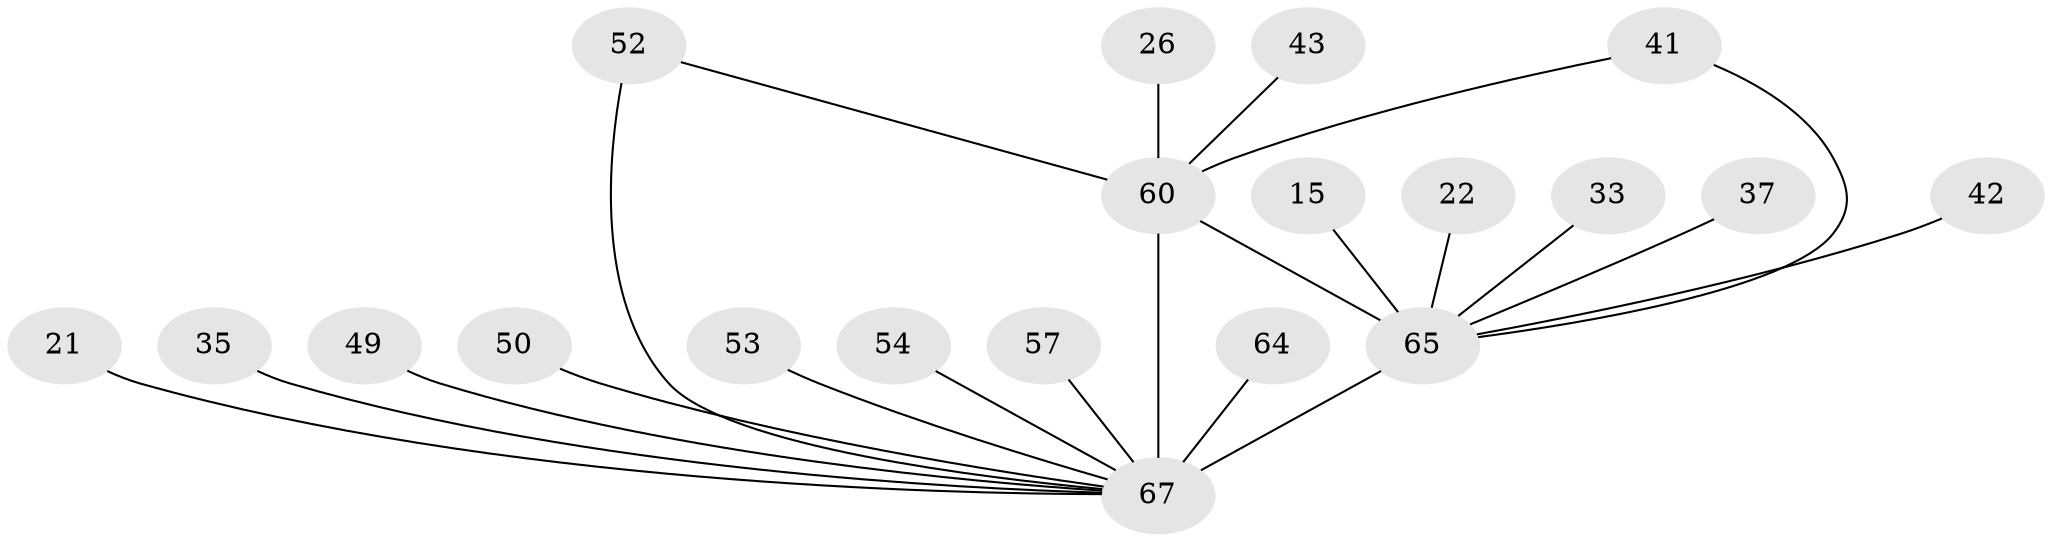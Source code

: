 // original degree distribution, {21: 0.029850746268656716, 18: 0.014925373134328358, 14: 0.029850746268656716, 15: 0.029850746268656716, 20: 0.014925373134328358, 13: 0.014925373134328358, 24: 0.014925373134328358, 4: 0.029850746268656716, 5: 0.04477611940298507, 3: 0.23880597014925373, 2: 0.5373134328358209}
// Generated by graph-tools (version 1.1) at 2025/46/03/04/25 21:46:56]
// undirected, 20 vertices, 22 edges
graph export_dot {
graph [start="1"]
  node [color=gray90,style=filled];
  15;
  21;
  22;
  26 [super="+24"];
  33;
  35;
  37;
  41;
  42;
  43;
  49;
  50 [super="+45"];
  52 [super="+18"];
  53;
  54;
  57;
  60 [super="+23+48+58+39+38"];
  64;
  65 [super="+10+46+63"];
  67 [super="+9+66+19+51+55+59"];
  15 -- 65 [weight=2];
  21 -- 67 [weight=2];
  22 -- 65 [weight=2];
  26 -- 60 [weight=3];
  33 -- 65 [weight=2];
  35 -- 67;
  37 -- 65 [weight=2];
  41 -- 60;
  41 -- 65;
  42 -- 65 [weight=2];
  43 -- 60 [weight=2];
  49 -- 67 [weight=2];
  50 -- 67 [weight=4];
  52 -- 60;
  52 -- 67 [weight=2];
  53 -- 67;
  54 -- 67 [weight=2];
  57 -- 67 [weight=2];
  60 -- 65 [weight=16];
  60 -- 67 [weight=20];
  64 -- 67 [weight=2];
  65 -- 67 [weight=29];
}
